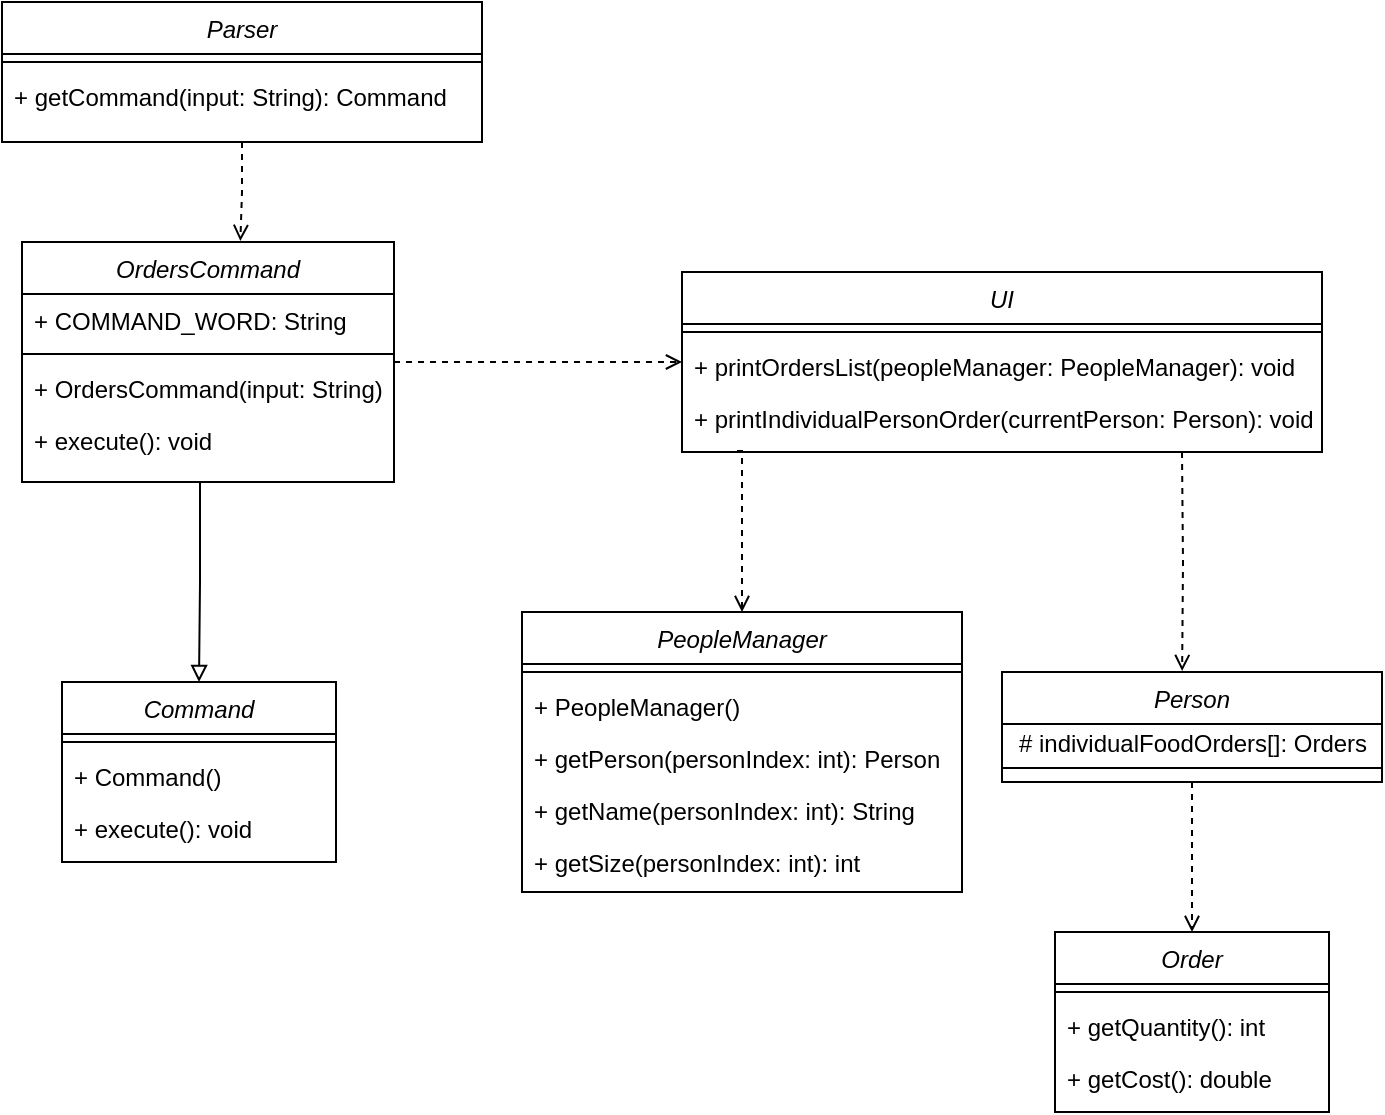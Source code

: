 <mxfile version="15.5.6" type="device"><diagram id="C5RBs43oDa-KdzZeNtuy" name="Page-1"><mxGraphModel dx="1185" dy="643" grid="1" gridSize="10" guides="1" tooltips="1" connect="1" arrows="1" fold="1" page="1" pageScale="1" pageWidth="827" pageHeight="1169" math="0" shadow="0"><root><mxCell id="WIyWlLk6GJQsqaUBKTNV-0"/><mxCell id="WIyWlLk6GJQsqaUBKTNV-1" parent="WIyWlLk6GJQsqaUBKTNV-0"/><mxCell id="tgbrHMYUsiS7Q62e6RNX-2" style="edgeStyle=orthogonalEdgeStyle;rounded=0;orthogonalLoop=1;jettySize=auto;html=1;dashed=1;endArrow=open;endFill=0;" edge="1" parent="WIyWlLk6GJQsqaUBKTNV-1" source="zkfFHV4jXpPFQw0GAbJ--0"><mxGeometry relative="1" as="geometry"><mxPoint x="460" y="220" as="targetPoint"/></mxGeometry></mxCell><mxCell id="tgbrHMYUsiS7Q62e6RNX-26" style="edgeStyle=orthogonalEdgeStyle;rounded=0;orthogonalLoop=1;jettySize=auto;html=1;exitX=0.5;exitY=1;exitDx=0;exitDy=0;endArrow=block;endFill=0;entryX=0.5;entryY=0;entryDx=0;entryDy=0;" edge="1" parent="WIyWlLk6GJQsqaUBKTNV-1" source="zkfFHV4jXpPFQw0GAbJ--0" target="tgbrHMYUsiS7Q62e6RNX-22"><mxGeometry relative="1" as="geometry"><mxPoint x="223" y="345" as="targetPoint"/><Array as="points"><mxPoint x="219" y="280"/><mxPoint x="219" y="330"/></Array></mxGeometry></mxCell><mxCell id="zkfFHV4jXpPFQw0GAbJ--0" value="OrdersCommand" style="swimlane;fontStyle=2;align=center;verticalAlign=top;childLayout=stackLayout;horizontal=1;startSize=26;horizontalStack=0;resizeParent=1;resizeLast=0;collapsible=1;marginBottom=0;rounded=0;shadow=0;strokeWidth=1;" parent="WIyWlLk6GJQsqaUBKTNV-1" vertex="1"><mxGeometry x="130" y="160" width="186" height="120" as="geometry"><mxRectangle x="230" y="140" width="160" height="26" as="alternateBounds"/></mxGeometry></mxCell><mxCell id="zkfFHV4jXpPFQw0GAbJ--1" value="+ COMMAND_WORD: String" style="text;align=left;verticalAlign=top;spacingLeft=4;spacingRight=4;overflow=hidden;rotatable=0;points=[[0,0.5],[1,0.5]];portConstraint=eastwest;" parent="zkfFHV4jXpPFQw0GAbJ--0" vertex="1"><mxGeometry y="26" width="186" height="26" as="geometry"/></mxCell><mxCell id="zkfFHV4jXpPFQw0GAbJ--4" value="" style="line;html=1;strokeWidth=1;align=left;verticalAlign=middle;spacingTop=-1;spacingLeft=3;spacingRight=3;rotatable=0;labelPosition=right;points=[];portConstraint=eastwest;" parent="zkfFHV4jXpPFQw0GAbJ--0" vertex="1"><mxGeometry y="52" width="186" height="8" as="geometry"/></mxCell><mxCell id="zkfFHV4jXpPFQw0GAbJ--5" value="+ OrdersCommand(input: String)" style="text;align=left;verticalAlign=top;spacingLeft=4;spacingRight=4;overflow=hidden;rotatable=0;points=[[0,0.5],[1,0.5]];portConstraint=eastwest;" parent="zkfFHV4jXpPFQw0GAbJ--0" vertex="1"><mxGeometry y="60" width="186" height="26" as="geometry"/></mxCell><mxCell id="tgbrHMYUsiS7Q62e6RNX-1" value="+ execute(): void" style="text;align=left;verticalAlign=top;spacingLeft=4;spacingRight=4;overflow=hidden;rotatable=0;points=[[0,0.5],[1,0.5]];portConstraint=eastwest;" vertex="1" parent="zkfFHV4jXpPFQw0GAbJ--0"><mxGeometry y="86" width="186" height="26" as="geometry"/></mxCell><mxCell id="tgbrHMYUsiS7Q62e6RNX-13" style="edgeStyle=orthogonalEdgeStyle;rounded=0;orthogonalLoop=1;jettySize=auto;html=1;exitX=0.086;exitY=1.135;exitDx=0;exitDy=0;entryX=0.5;entryY=0;entryDx=0;entryDy=0;dashed=1;endArrow=open;endFill=0;exitPerimeter=0;" edge="1" parent="WIyWlLk6GJQsqaUBKTNV-1" source="tgbrHMYUsiS7Q62e6RNX-7" target="tgbrHMYUsiS7Q62e6RNX-9"><mxGeometry relative="1" as="geometry"><Array as="points"><mxPoint x="490" y="265"/></Array></mxGeometry></mxCell><mxCell id="tgbrHMYUsiS7Q62e6RNX-35" style="edgeStyle=orthogonalEdgeStyle;rounded=0;orthogonalLoop=1;jettySize=auto;html=1;endArrow=open;endFill=0;entryX=0.474;entryY=-0.009;entryDx=0;entryDy=0;entryPerimeter=0;dashed=1;" edge="1" parent="WIyWlLk6GJQsqaUBKTNV-1" target="tgbrHMYUsiS7Q62e6RNX-27"><mxGeometry relative="1" as="geometry"><mxPoint x="700" y="405" as="targetPoint"/><mxPoint x="710" y="265" as="sourcePoint"/></mxGeometry></mxCell><mxCell id="tgbrHMYUsiS7Q62e6RNX-3" value="UI" style="swimlane;fontStyle=2;align=center;verticalAlign=top;childLayout=stackLayout;horizontal=1;startSize=26;horizontalStack=0;resizeParent=1;resizeLast=0;collapsible=1;marginBottom=0;rounded=0;shadow=0;strokeWidth=1;" vertex="1" parent="WIyWlLk6GJQsqaUBKTNV-1"><mxGeometry x="460" y="175" width="320" height="90" as="geometry"><mxRectangle x="230" y="140" width="160" height="26" as="alternateBounds"/></mxGeometry></mxCell><mxCell id="tgbrHMYUsiS7Q62e6RNX-5" value="" style="line;html=1;strokeWidth=1;align=left;verticalAlign=middle;spacingTop=-1;spacingLeft=3;spacingRight=3;rotatable=0;labelPosition=right;points=[];portConstraint=eastwest;" vertex="1" parent="tgbrHMYUsiS7Q62e6RNX-3"><mxGeometry y="26" width="320" height="8" as="geometry"/></mxCell><mxCell id="tgbrHMYUsiS7Q62e6RNX-6" value="+ printOrdersList(peopleManager: PeopleManager): void" style="text;align=left;verticalAlign=top;spacingLeft=4;spacingRight=4;overflow=hidden;rotatable=0;points=[[0,0.5],[1,0.5]];portConstraint=eastwest;" vertex="1" parent="tgbrHMYUsiS7Q62e6RNX-3"><mxGeometry y="34" width="320" height="26" as="geometry"/></mxCell><mxCell id="tgbrHMYUsiS7Q62e6RNX-7" value="+ printIndividualPersonOrder(currentPerson: Person): void" style="text;align=left;verticalAlign=top;spacingLeft=4;spacingRight=4;overflow=hidden;rotatable=0;points=[[0,0.5],[1,0.5]];portConstraint=eastwest;" vertex="1" parent="tgbrHMYUsiS7Q62e6RNX-3"><mxGeometry y="60" width="320" height="26" as="geometry"/></mxCell><mxCell id="tgbrHMYUsiS7Q62e6RNX-9" value="PeopleManager" style="swimlane;fontStyle=2;align=center;verticalAlign=top;childLayout=stackLayout;horizontal=1;startSize=26;horizontalStack=0;resizeParent=1;resizeLast=0;collapsible=1;marginBottom=0;rounded=0;shadow=0;strokeWidth=1;" vertex="1" parent="WIyWlLk6GJQsqaUBKTNV-1"><mxGeometry x="380" y="345" width="220" height="140" as="geometry"><mxRectangle x="230" y="140" width="160" height="26" as="alternateBounds"/></mxGeometry></mxCell><mxCell id="tgbrHMYUsiS7Q62e6RNX-10" value="" style="line;html=1;strokeWidth=1;align=left;verticalAlign=middle;spacingTop=-1;spacingLeft=3;spacingRight=3;rotatable=0;labelPosition=right;points=[];portConstraint=eastwest;" vertex="1" parent="tgbrHMYUsiS7Q62e6RNX-9"><mxGeometry y="26" width="220" height="8" as="geometry"/></mxCell><mxCell id="tgbrHMYUsiS7Q62e6RNX-11" value="+ PeopleManager()" style="text;align=left;verticalAlign=top;spacingLeft=4;spacingRight=4;overflow=hidden;rotatable=0;points=[[0,0.5],[1,0.5]];portConstraint=eastwest;" vertex="1" parent="tgbrHMYUsiS7Q62e6RNX-9"><mxGeometry y="34" width="220" height="26" as="geometry"/></mxCell><mxCell id="tgbrHMYUsiS7Q62e6RNX-12" value="+ getPerson(personIndex: int): Person" style="text;align=left;verticalAlign=top;spacingLeft=4;spacingRight=4;overflow=hidden;rotatable=0;points=[[0,0.5],[1,0.5]];portConstraint=eastwest;" vertex="1" parent="tgbrHMYUsiS7Q62e6RNX-9"><mxGeometry y="60" width="220" height="26" as="geometry"/></mxCell><mxCell id="tgbrHMYUsiS7Q62e6RNX-14" value="+ getName(personIndex: int): String" style="text;align=left;verticalAlign=top;spacingLeft=4;spacingRight=4;overflow=hidden;rotatable=0;points=[[0,0.5],[1,0.5]];portConstraint=eastwest;" vertex="1" parent="tgbrHMYUsiS7Q62e6RNX-9"><mxGeometry y="86" width="220" height="26" as="geometry"/></mxCell><mxCell id="tgbrHMYUsiS7Q62e6RNX-15" value="+ getSize(personIndex: int): int" style="text;align=left;verticalAlign=top;spacingLeft=4;spacingRight=4;overflow=hidden;rotatable=0;points=[[0,0.5],[1,0.5]];portConstraint=eastwest;" vertex="1" parent="tgbrHMYUsiS7Q62e6RNX-9"><mxGeometry y="112" width="220" height="26" as="geometry"/></mxCell><mxCell id="tgbrHMYUsiS7Q62e6RNX-21" style="edgeStyle=orthogonalEdgeStyle;rounded=0;orthogonalLoop=1;jettySize=auto;html=1;exitX=0.5;exitY=1;exitDx=0;exitDy=0;dashed=1;endArrow=open;endFill=0;entryX=0.587;entryY=-0.004;entryDx=0;entryDy=0;entryPerimeter=0;" edge="1" parent="WIyWlLk6GJQsqaUBKTNV-1" source="tgbrHMYUsiS7Q62e6RNX-16" target="zkfFHV4jXpPFQw0GAbJ--0"><mxGeometry relative="1" as="geometry"><mxPoint x="240" y="220" as="targetPoint"/></mxGeometry></mxCell><mxCell id="tgbrHMYUsiS7Q62e6RNX-16" value="Parser" style="swimlane;fontStyle=2;align=center;verticalAlign=top;childLayout=stackLayout;horizontal=1;startSize=26;horizontalStack=0;resizeParent=1;resizeLast=0;collapsible=1;marginBottom=0;rounded=0;shadow=0;strokeWidth=1;" vertex="1" parent="WIyWlLk6GJQsqaUBKTNV-1"><mxGeometry x="120" y="40" width="240" height="70" as="geometry"><mxRectangle x="230" y="140" width="160" height="26" as="alternateBounds"/></mxGeometry></mxCell><mxCell id="tgbrHMYUsiS7Q62e6RNX-18" value="" style="line;html=1;strokeWidth=1;align=left;verticalAlign=middle;spacingTop=-1;spacingLeft=3;spacingRight=3;rotatable=0;labelPosition=right;points=[];portConstraint=eastwest;" vertex="1" parent="tgbrHMYUsiS7Q62e6RNX-16"><mxGeometry y="26" width="240" height="8" as="geometry"/></mxCell><mxCell id="tgbrHMYUsiS7Q62e6RNX-19" value="+ getCommand(input: String): Command" style="text;align=left;verticalAlign=top;spacingLeft=4;spacingRight=4;overflow=hidden;rotatable=0;points=[[0,0.5],[1,0.5]];portConstraint=eastwest;" vertex="1" parent="tgbrHMYUsiS7Q62e6RNX-16"><mxGeometry y="34" width="240" height="26" as="geometry"/></mxCell><mxCell id="tgbrHMYUsiS7Q62e6RNX-22" value="Command" style="swimlane;fontStyle=2;align=center;verticalAlign=top;childLayout=stackLayout;horizontal=1;startSize=26;horizontalStack=0;resizeParent=1;resizeLast=0;collapsible=1;marginBottom=0;rounded=0;shadow=0;strokeWidth=1;" vertex="1" parent="WIyWlLk6GJQsqaUBKTNV-1"><mxGeometry x="150" y="380" width="137" height="90" as="geometry"><mxRectangle x="230" y="140" width="160" height="26" as="alternateBounds"/></mxGeometry></mxCell><mxCell id="tgbrHMYUsiS7Q62e6RNX-23" value="" style="line;html=1;strokeWidth=1;align=left;verticalAlign=middle;spacingTop=-1;spacingLeft=3;spacingRight=3;rotatable=0;labelPosition=right;points=[];portConstraint=eastwest;" vertex="1" parent="tgbrHMYUsiS7Q62e6RNX-22"><mxGeometry y="26" width="137" height="8" as="geometry"/></mxCell><mxCell id="tgbrHMYUsiS7Q62e6RNX-24" value="+ Command()" style="text;align=left;verticalAlign=top;spacingLeft=4;spacingRight=4;overflow=hidden;rotatable=0;points=[[0,0.5],[1,0.5]];portConstraint=eastwest;" vertex="1" parent="tgbrHMYUsiS7Q62e6RNX-22"><mxGeometry y="34" width="137" height="26" as="geometry"/></mxCell><mxCell id="tgbrHMYUsiS7Q62e6RNX-25" value="+ execute(): void" style="text;align=left;verticalAlign=top;spacingLeft=4;spacingRight=4;overflow=hidden;rotatable=0;points=[[0,0.5],[1,0.5]];portConstraint=eastwest;" vertex="1" parent="tgbrHMYUsiS7Q62e6RNX-22"><mxGeometry y="60" width="137" height="26" as="geometry"/></mxCell><mxCell id="tgbrHMYUsiS7Q62e6RNX-40" style="edgeStyle=orthogonalEdgeStyle;rounded=0;orthogonalLoop=1;jettySize=auto;html=1;exitX=0.5;exitY=1;exitDx=0;exitDy=0;entryX=0.5;entryY=0;entryDx=0;entryDy=0;dashed=1;endArrow=open;endFill=0;" edge="1" parent="WIyWlLk6GJQsqaUBKTNV-1" source="tgbrHMYUsiS7Q62e6RNX-27" target="tgbrHMYUsiS7Q62e6RNX-36"><mxGeometry relative="1" as="geometry"/></mxCell><mxCell id="tgbrHMYUsiS7Q62e6RNX-27" value="Person" style="swimlane;fontStyle=2;align=center;verticalAlign=top;childLayout=stackLayout;horizontal=1;startSize=26;horizontalStack=0;resizeParent=1;resizeLast=0;collapsible=1;marginBottom=0;rounded=0;shadow=0;strokeWidth=1;" vertex="1" parent="WIyWlLk6GJQsqaUBKTNV-1"><mxGeometry x="620" y="375" width="190" height="55" as="geometry"><mxRectangle x="230" y="140" width="160" height="26" as="alternateBounds"/></mxGeometry></mxCell><mxCell id="tgbrHMYUsiS7Q62e6RNX-34" value="# individualFoodOrders[]: Orders" style="text;html=1;align=center;verticalAlign=middle;resizable=0;points=[];autosize=1;strokeColor=none;fillColor=none;" vertex="1" parent="tgbrHMYUsiS7Q62e6RNX-27"><mxGeometry y="26" width="190" height="20" as="geometry"/></mxCell><mxCell id="tgbrHMYUsiS7Q62e6RNX-28" value="" style="line;html=1;strokeWidth=1;align=left;verticalAlign=middle;spacingTop=-1;spacingLeft=3;spacingRight=3;rotatable=0;labelPosition=right;points=[];portConstraint=eastwest;" vertex="1" parent="tgbrHMYUsiS7Q62e6RNX-27"><mxGeometry y="46" width="190" height="4" as="geometry"/></mxCell><mxCell id="tgbrHMYUsiS7Q62e6RNX-36" value="Order" style="swimlane;fontStyle=2;align=center;verticalAlign=top;childLayout=stackLayout;horizontal=1;startSize=26;horizontalStack=0;resizeParent=1;resizeLast=0;collapsible=1;marginBottom=0;rounded=0;shadow=0;strokeWidth=1;" vertex="1" parent="WIyWlLk6GJQsqaUBKTNV-1"><mxGeometry x="646.5" y="505" width="137" height="90" as="geometry"><mxRectangle x="230" y="140" width="160" height="26" as="alternateBounds"/></mxGeometry></mxCell><mxCell id="tgbrHMYUsiS7Q62e6RNX-37" value="" style="line;html=1;strokeWidth=1;align=left;verticalAlign=middle;spacingTop=-1;spacingLeft=3;spacingRight=3;rotatable=0;labelPosition=right;points=[];portConstraint=eastwest;" vertex="1" parent="tgbrHMYUsiS7Q62e6RNX-36"><mxGeometry y="26" width="137" height="8" as="geometry"/></mxCell><mxCell id="tgbrHMYUsiS7Q62e6RNX-38" value="+ getQuantity(): int" style="text;align=left;verticalAlign=top;spacingLeft=4;spacingRight=4;overflow=hidden;rotatable=0;points=[[0,0.5],[1,0.5]];portConstraint=eastwest;" vertex="1" parent="tgbrHMYUsiS7Q62e6RNX-36"><mxGeometry y="34" width="137" height="26" as="geometry"/></mxCell><mxCell id="tgbrHMYUsiS7Q62e6RNX-39" value="+ getCost(): double" style="text;align=left;verticalAlign=top;spacingLeft=4;spacingRight=4;overflow=hidden;rotatable=0;points=[[0,0.5],[1,0.5]];portConstraint=eastwest;" vertex="1" parent="tgbrHMYUsiS7Q62e6RNX-36"><mxGeometry y="60" width="137" height="26" as="geometry"/></mxCell></root></mxGraphModel></diagram></mxfile>